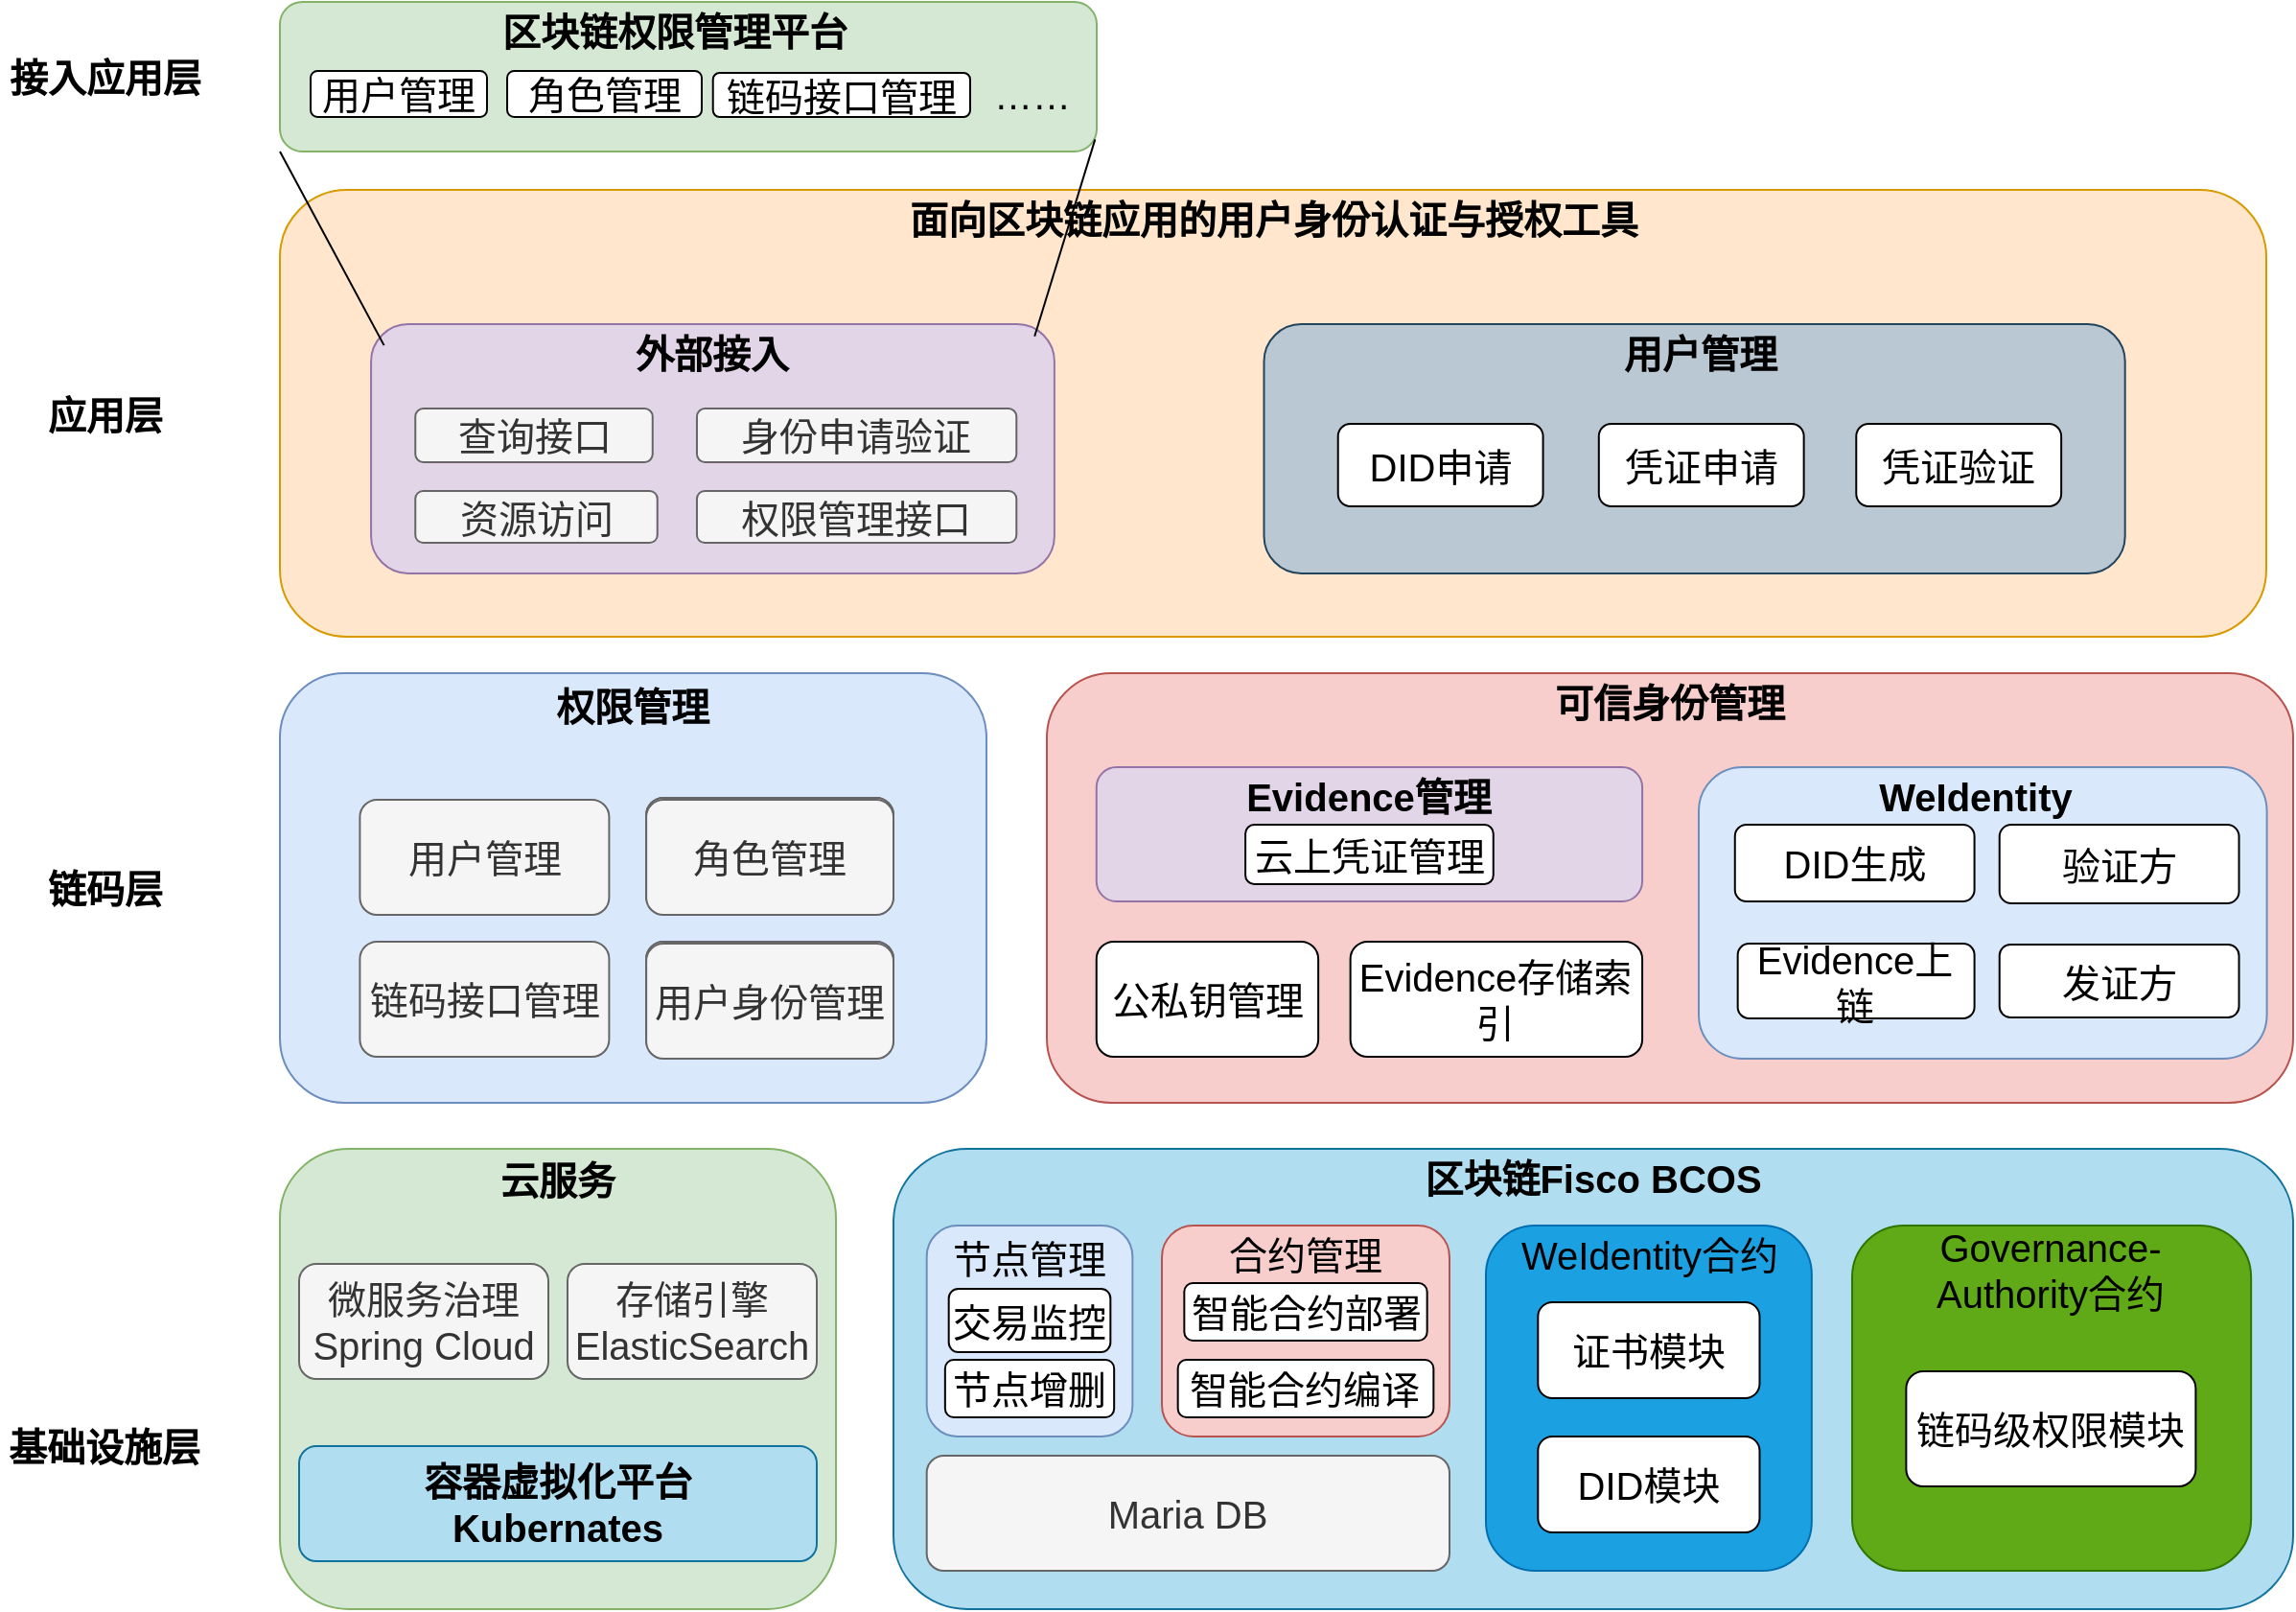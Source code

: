 <mxfile version="17.4.6" type="github">
  <diagram id="CHTWvZ9OObj7_jBJQ946" name="Page-1">
    <mxGraphModel dx="1727" dy="2273" grid="1" gridSize="10" guides="1" tooltips="1" connect="1" arrows="1" fold="1" page="1" pageScale="1" pageWidth="827" pageHeight="1169" math="0" shadow="0">
      <root>
        <mxCell id="0" />
        <mxCell id="1" parent="0" />
        <mxCell id="BYqKNGFPrdksZqyR5QS9-35" value="" style="group;fontSize=20;" parent="1" vertex="1" connectable="0">
          <mxGeometry x="400" y="520" width="290" height="240" as="geometry" />
        </mxCell>
        <mxCell id="BYqKNGFPrdksZqyR5QS9-1" value="" style="rounded=1;whiteSpace=wrap;html=1;fillColor=#d5e8d4;strokeColor=#82b366;fontSize=20;" parent="BYqKNGFPrdksZqyR5QS9-35" vertex="1">
          <mxGeometry width="290" height="240" as="geometry" />
        </mxCell>
        <mxCell id="BYqKNGFPrdksZqyR5QS9-3" value="&lt;b style=&quot;font-size: 20px;&quot;&gt;云服务&lt;/b&gt;" style="text;html=1;strokeColor=none;fillColor=none;align=center;verticalAlign=middle;whiteSpace=wrap;rounded=0;fontSize=20;" parent="BYqKNGFPrdksZqyR5QS9-35" vertex="1">
          <mxGeometry x="110" y="1" width="70" height="30" as="geometry" />
        </mxCell>
        <mxCell id="BYqKNGFPrdksZqyR5QS9-4" value="微服务治理&lt;br style=&quot;font-size: 20px;&quot;&gt;Spring Cloud" style="rounded=1;whiteSpace=wrap;html=1;fillColor=#f5f5f5;fontColor=#333333;strokeColor=#666666;fontSize=20;" parent="BYqKNGFPrdksZqyR5QS9-35" vertex="1">
          <mxGeometry x="10" y="60" width="130" height="60" as="geometry" />
        </mxCell>
        <mxCell id="BYqKNGFPrdksZqyR5QS9-5" value="存储引擎&lt;br style=&quot;font-size: 20px;&quot;&gt;ElasticSearch" style="rounded=1;whiteSpace=wrap;html=1;fillColor=#f5f5f5;fontColor=#333333;strokeColor=#666666;fontSize=20;" parent="BYqKNGFPrdksZqyR5QS9-35" vertex="1">
          <mxGeometry x="150" y="60" width="130" height="60" as="geometry" />
        </mxCell>
        <mxCell id="BYqKNGFPrdksZqyR5QS9-6" value="&lt;b style=&quot;font-size: 20px;&quot;&gt;容器虚拟化平台&lt;br style=&quot;font-size: 20px;&quot;&gt;Kubernates&lt;/b&gt;" style="rounded=1;whiteSpace=wrap;html=1;fillColor=#b1ddf0;strokeColor=#10739e;fontSize=20;" parent="BYqKNGFPrdksZqyR5QS9-35" vertex="1">
          <mxGeometry x="10" y="155" width="270" height="60" as="geometry" />
        </mxCell>
        <mxCell id="BYqKNGFPrdksZqyR5QS9-38" value="" style="group;fontSize=20;" parent="1" vertex="1" connectable="0">
          <mxGeometry x="720" y="520" width="730" height="240" as="geometry" />
        </mxCell>
        <mxCell id="BYqKNGFPrdksZqyR5QS9-2" value="" style="rounded=1;whiteSpace=wrap;html=1;arcSize=16;fillColor=#b1ddf0;strokeColor=#10739e;fontSize=20;" parent="BYqKNGFPrdksZqyR5QS9-38" vertex="1">
          <mxGeometry width="730" height="240" as="geometry" />
        </mxCell>
        <mxCell id="BYqKNGFPrdksZqyR5QS9-8" value="Maria DB" style="rounded=1;whiteSpace=wrap;html=1;fillColor=#f5f5f5;fontColor=#333333;strokeColor=#666666;fontSize=20;" parent="BYqKNGFPrdksZqyR5QS9-38" vertex="1">
          <mxGeometry x="17.34" y="160" width="272.66" height="60" as="geometry" />
        </mxCell>
        <mxCell id="BYqKNGFPrdksZqyR5QS9-13" value="&lt;b style=&quot;font-size: 20px;&quot;&gt;区块链Fisco BCOS&lt;/b&gt;" style="text;html=1;strokeColor=none;fillColor=none;align=center;verticalAlign=middle;whiteSpace=wrap;rounded=0;fontSize=20;" parent="BYqKNGFPrdksZqyR5QS9-38" vertex="1">
          <mxGeometry x="274.81" width="180.37" height="30" as="geometry" />
        </mxCell>
        <mxCell id="BYqKNGFPrdksZqyR5QS9-25" value="" style="group;fontSize=20;" parent="BYqKNGFPrdksZqyR5QS9-38" vertex="1" connectable="0">
          <mxGeometry x="17.34" y="40" width="122.66" height="110" as="geometry" />
        </mxCell>
        <mxCell id="BYqKNGFPrdksZqyR5QS9-14" value="" style="rounded=1;whiteSpace=wrap;html=1;fillColor=#dae8fc;strokeColor=#6c8ebf;fontSize=20;" parent="BYqKNGFPrdksZqyR5QS9-25" vertex="1">
          <mxGeometry width="107.328" height="110" as="geometry" />
        </mxCell>
        <mxCell id="BYqKNGFPrdksZqyR5QS9-20" value="节点管理" style="text;html=1;strokeColor=none;fillColor=none;align=center;verticalAlign=middle;whiteSpace=wrap;rounded=0;container=1;fontSize=20;" parent="BYqKNGFPrdksZqyR5QS9-25" vertex="1">
          <mxGeometry x="7.666" width="91.995" height="33" as="geometry">
            <mxRectangle y="10" width="80" height="20" as="alternateBounds" />
          </mxGeometry>
        </mxCell>
        <mxCell id="BYqKNGFPrdksZqyR5QS9-23" value="交易监控" style="rounded=1;whiteSpace=wrap;html=1;fontSize=20;" parent="BYqKNGFPrdksZqyR5QS9-25" vertex="1">
          <mxGeometry x="11.499" y="33" width="84.329" height="33" as="geometry" />
        </mxCell>
        <mxCell id="BYqKNGFPrdksZqyR5QS9-24" value="节点增删" style="rounded=1;whiteSpace=wrap;html=1;fontSize=20;" parent="BYqKNGFPrdksZqyR5QS9-25" vertex="1">
          <mxGeometry x="9.583" y="70" width="88.162" height="30" as="geometry" />
        </mxCell>
        <mxCell id="BYqKNGFPrdksZqyR5QS9-29" value="" style="group;fontSize=20;" parent="BYqKNGFPrdksZqyR5QS9-38" vertex="1" connectable="0">
          <mxGeometry x="140" y="40" width="150" height="110" as="geometry" />
        </mxCell>
        <mxCell id="BYqKNGFPrdksZqyR5QS9-10" value="" style="rounded=1;whiteSpace=wrap;html=1;fillColor=#f8cecc;strokeColor=#b85450;fontSize=20;" parent="BYqKNGFPrdksZqyR5QS9-29" vertex="1">
          <mxGeometry width="150" height="110" as="geometry" />
        </mxCell>
        <mxCell id="BYqKNGFPrdksZqyR5QS9-21" value="合约管理" style="text;html=1;strokeColor=none;fillColor=none;align=center;verticalAlign=middle;whiteSpace=wrap;rounded=0;fontSize=20;" parent="BYqKNGFPrdksZqyR5QS9-29" vertex="1">
          <mxGeometry x="25.0" width="100.0" height="30" as="geometry" />
        </mxCell>
        <mxCell id="BYqKNGFPrdksZqyR5QS9-27" value="智能合约部署" style="rounded=1;whiteSpace=wrap;html=1;fontSize=20;" parent="BYqKNGFPrdksZqyR5QS9-29" vertex="1">
          <mxGeometry x="11.667" y="30" width="126.667" height="30" as="geometry" />
        </mxCell>
        <mxCell id="BYqKNGFPrdksZqyR5QS9-28" value="智能合约编译" style="rounded=1;whiteSpace=wrap;html=1;fontSize=20;" parent="BYqKNGFPrdksZqyR5QS9-29" vertex="1">
          <mxGeometry x="8.333" y="70" width="133.333" height="30" as="geometry" />
        </mxCell>
        <mxCell id="w4gFK586czvBHo5FSYM7-6" value="" style="group" vertex="1" connectable="0" parent="BYqKNGFPrdksZqyR5QS9-38">
          <mxGeometry x="309" y="40" width="169.91" height="180" as="geometry" />
        </mxCell>
        <mxCell id="BYqKNGFPrdksZqyR5QS9-9" value="" style="rounded=1;whiteSpace=wrap;html=1;fillColor=#1ba1e2;fontColor=#ffffff;strokeColor=#006EAF;fontSize=20;" parent="w4gFK586czvBHo5FSYM7-6" vertex="1">
          <mxGeometry width="169.91" height="180" as="geometry" />
        </mxCell>
        <mxCell id="BYqKNGFPrdksZqyR5QS9-18" value="DID模块" style="rounded=1;whiteSpace=wrap;html=1;fontSize=20;" parent="w4gFK586czvBHo5FSYM7-6" vertex="1">
          <mxGeometry x="27.152" y="110" width="115.596" height="50" as="geometry" />
        </mxCell>
        <mxCell id="BYqKNGFPrdksZqyR5QS9-17" value="证书模块" style="rounded=1;whiteSpace=wrap;html=1;fontSize=20;" parent="w4gFK586czvBHo5FSYM7-6" vertex="1">
          <mxGeometry x="27.152" y="40" width="115.596" height="50" as="geometry" />
        </mxCell>
        <mxCell id="BYqKNGFPrdksZqyR5QS9-15" value="WeIdentity合约" style="text;html=1;strokeColor=none;fillColor=none;align=center;verticalAlign=middle;whiteSpace=wrap;rounded=0;fontSize=20;" parent="w4gFK586czvBHo5FSYM7-6" vertex="1">
          <mxGeometry x="16.56" width="136.79" height="30" as="geometry" />
        </mxCell>
        <mxCell id="BYqKNGFPrdksZqyR5QS9-39" value="&lt;b style=&quot;font-size: 20px;&quot;&gt;基础设施层&lt;/b&gt;" style="text;html=1;strokeColor=none;fillColor=none;align=center;verticalAlign=middle;whiteSpace=wrap;rounded=0;fontSize=20;" parent="1" vertex="1">
          <mxGeometry x="257" y="660" width="103" height="30" as="geometry" />
        </mxCell>
        <mxCell id="BYqKNGFPrdksZqyR5QS9-59" value="" style="group;fontSize=20;" parent="1" vertex="1" connectable="0">
          <mxGeometry x="800" y="272" width="650" height="224" as="geometry" />
        </mxCell>
        <mxCell id="BYqKNGFPrdksZqyR5QS9-45" value="" style="rounded=1;whiteSpace=wrap;html=1;fillColor=#f8cecc;strokeColor=#b85450;fontSize=20;" parent="BYqKNGFPrdksZqyR5QS9-59" vertex="1">
          <mxGeometry width="650.0" height="224" as="geometry" />
        </mxCell>
        <mxCell id="BYqKNGFPrdksZqyR5QS9-40" value="&lt;b style=&quot;font-size: 20px;&quot;&gt;可信身份管理&lt;/b&gt;" style="text;html=1;strokeColor=none;fillColor=none;align=center;verticalAlign=middle;whiteSpace=wrap;rounded=0;fontSize=20;" parent="BYqKNGFPrdksZqyR5QS9-59" vertex="1">
          <mxGeometry x="263.96" width="122.08" height="30" as="geometry" />
        </mxCell>
        <mxCell id="BYqKNGFPrdksZqyR5QS9-57" value="" style="group;fontSize=20;" parent="BYqKNGFPrdksZqyR5QS9-59" vertex="1" connectable="0">
          <mxGeometry x="340" y="49" width="296.3" height="152" as="geometry" />
        </mxCell>
        <mxCell id="BYqKNGFPrdksZqyR5QS9-51" value="" style="rounded=1;whiteSpace=wrap;html=1;fillColor=#dae8fc;strokeColor=#6c8ebf;fontSize=20;" parent="BYqKNGFPrdksZqyR5QS9-57" vertex="1">
          <mxGeometry width="296.3" height="152" as="geometry" />
        </mxCell>
        <mxCell id="BYqKNGFPrdksZqyR5QS9-44" value="&lt;b style=&quot;font-size: 20px;&quot;&gt;WeIdentity&lt;/b&gt;" style="text;html=1;strokeColor=none;fillColor=none;align=center;verticalAlign=middle;whiteSpace=wrap;rounded=0;fontSize=20;" parent="BYqKNGFPrdksZqyR5QS9-57" vertex="1">
          <mxGeometry x="100.945" width="87.147" height="30" as="geometry" />
        </mxCell>
        <mxCell id="BYqKNGFPrdksZqyR5QS9-52" value="DID生成" style="rounded=1;whiteSpace=wrap;html=1;fontSize=20;" parent="BYqKNGFPrdksZqyR5QS9-57" vertex="1">
          <mxGeometry x="18.882" y="30" width="124.911" height="40" as="geometry" />
        </mxCell>
        <mxCell id="BYqKNGFPrdksZqyR5QS9-53" value="验证方" style="rounded=1;whiteSpace=wrap;html=1;fontSize=20;" parent="BYqKNGFPrdksZqyR5QS9-57" vertex="1">
          <mxGeometry x="156.865" y="30" width="124.911" height="41" as="geometry" />
        </mxCell>
        <mxCell id="BYqKNGFPrdksZqyR5QS9-54" value="发证方" style="rounded=1;whiteSpace=wrap;html=1;fontSize=20;" parent="BYqKNGFPrdksZqyR5QS9-57" vertex="1">
          <mxGeometry x="156.865" y="92.5" width="124.911" height="38" as="geometry" />
        </mxCell>
        <mxCell id="BYqKNGFPrdksZqyR5QS9-55" value="Evidence上链" style="rounded=1;whiteSpace=wrap;html=1;fontSize=20;" parent="BYqKNGFPrdksZqyR5QS9-57" vertex="1">
          <mxGeometry x="20.334" y="92" width="123.458" height="39" as="geometry" />
        </mxCell>
        <mxCell id="BYqKNGFPrdksZqyR5QS9-58" value="" style="group;fontSize=20;" parent="BYqKNGFPrdksZqyR5QS9-59" vertex="1" connectable="0">
          <mxGeometry x="25.878" y="49" width="284.66" height="151" as="geometry" />
        </mxCell>
        <mxCell id="BYqKNGFPrdksZqyR5QS9-49" value="Evidence存储索引" style="rounded=1;whiteSpace=wrap;html=1;fontSize=20;" parent="BYqKNGFPrdksZqyR5QS9-58" vertex="1">
          <mxGeometry x="132.436" y="91" width="152.225" height="60" as="geometry" />
        </mxCell>
        <mxCell id="BYqKNGFPrdksZqyR5QS9-50" value="" style="group;fontSize=20;" parent="BYqKNGFPrdksZqyR5QS9-58" vertex="1" connectable="0">
          <mxGeometry width="284.66" height="70" as="geometry" />
        </mxCell>
        <mxCell id="BYqKNGFPrdksZqyR5QS9-11" value="" style="rounded=1;whiteSpace=wrap;html=1;fillColor=#e1d5e7;strokeColor=#9673a6;fontSize=20;" parent="BYqKNGFPrdksZqyR5QS9-50" vertex="1">
          <mxGeometry width="284.66" height="70" as="geometry" />
        </mxCell>
        <mxCell id="BYqKNGFPrdksZqyR5QS9-43" value="&lt;b style=&quot;font-size: 20px;&quot;&gt;Evidence管理&lt;/b&gt;" style="text;html=1;strokeColor=none;fillColor=none;align=center;verticalAlign=middle;whiteSpace=wrap;rounded=0;fontSize=20;" parent="BYqKNGFPrdksZqyR5QS9-50" vertex="1">
          <mxGeometry x="77.29" width="130.08" height="30" as="geometry" />
        </mxCell>
        <mxCell id="BYqKNGFPrdksZqyR5QS9-46" value="云上凭证管理" style="rounded=1;whiteSpace=wrap;html=1;fontSize=20;" parent="BYqKNGFPrdksZqyR5QS9-50" vertex="1">
          <mxGeometry x="77.67" y="30" width="129.32" height="31" as="geometry" />
        </mxCell>
        <mxCell id="BYqKNGFPrdksZqyR5QS9-48" value="公私钥管理" style="rounded=1;whiteSpace=wrap;html=1;fontSize=20;" parent="BYqKNGFPrdksZqyR5QS9-58" vertex="1">
          <mxGeometry y="91" width="115.691" height="60" as="geometry" />
        </mxCell>
        <mxCell id="BYqKNGFPrdksZqyR5QS9-71" value="&lt;b style=&quot;font-size: 20px;&quot;&gt;链码层&lt;/b&gt;" style="text;html=1;strokeColor=none;fillColor=none;align=center;verticalAlign=middle;whiteSpace=wrap;rounded=0;fontSize=20;" parent="1" vertex="1">
          <mxGeometry x="276.5" y="369" width="64" height="30" as="geometry" />
        </mxCell>
        <mxCell id="BYqKNGFPrdksZqyR5QS9-73" value="&lt;b style=&quot;font-size: 20px;&quot;&gt;应用层&lt;/b&gt;" style="text;html=1;strokeColor=none;fillColor=none;align=center;verticalAlign=middle;whiteSpace=wrap;rounded=0;fontSize=20;" parent="1" vertex="1">
          <mxGeometry x="273.5" y="121.5" width="70" height="30" as="geometry" />
        </mxCell>
        <mxCell id="BYqKNGFPrdksZqyR5QS9-75" value="&lt;b style=&quot;font-size: 20px;&quot;&gt;接入应用层&lt;/b&gt;" style="text;html=1;strokeColor=none;fillColor=none;align=center;verticalAlign=middle;whiteSpace=wrap;rounded=0;fontSize=20;" parent="1" vertex="1">
          <mxGeometry x="254.5" y="-54" width="108" height="30" as="geometry" />
        </mxCell>
        <mxCell id="BYqKNGFPrdksZqyR5QS9-82" value="" style="group;fontSize=20;" parent="1" vertex="1" connectable="0">
          <mxGeometry x="400" y="-78" width="426" height="78" as="geometry" />
        </mxCell>
        <mxCell id="BYqKNGFPrdksZqyR5QS9-74" value="" style="rounded=1;whiteSpace=wrap;html=1;fillColor=#d5e8d4;strokeColor=#82b366;fontSize=20;" parent="BYqKNGFPrdksZqyR5QS9-82" vertex="1">
          <mxGeometry width="426" height="78" as="geometry" />
        </mxCell>
        <mxCell id="BYqKNGFPrdksZqyR5QS9-76" value="&lt;b style=&quot;font-size: 20px;&quot;&gt;区块链权限管理平台&lt;/b&gt;" style="text;html=1;strokeColor=none;fillColor=none;align=center;verticalAlign=middle;whiteSpace=wrap;rounded=0;fontSize=20;" parent="BYqKNGFPrdksZqyR5QS9-82" vertex="1">
          <mxGeometry x="112.37" width="187.63" height="30" as="geometry" />
        </mxCell>
        <mxCell id="BYqKNGFPrdksZqyR5QS9-78" value="角色管理" style="rounded=1;whiteSpace=wrap;html=1;fontSize=20;" parent="BYqKNGFPrdksZqyR5QS9-82" vertex="1">
          <mxGeometry x="118.52" y="36" width="101.48" height="24" as="geometry" />
        </mxCell>
        <mxCell id="BYqKNGFPrdksZqyR5QS9-79" value="链码接口管理" style="rounded=1;whiteSpace=wrap;html=1;fontSize=20;" parent="BYqKNGFPrdksZqyR5QS9-82" vertex="1">
          <mxGeometry x="225.86" y="37" width="134.14" height="23" as="geometry" />
        </mxCell>
        <mxCell id="BYqKNGFPrdksZqyR5QS9-81" value="……" style="text;html=1;strokeColor=none;fillColor=none;align=center;verticalAlign=middle;whiteSpace=wrap;rounded=0;fontSize=20;" parent="BYqKNGFPrdksZqyR5QS9-82" vertex="1">
          <mxGeometry x="358.91" y="33" width="67.087" height="30" as="geometry" />
        </mxCell>
        <mxCell id="BYqKNGFPrdksZqyR5QS9-77" value="用户管理" style="rounded=1;whiteSpace=wrap;html=1;fontSize=20;" parent="BYqKNGFPrdksZqyR5QS9-82" vertex="1">
          <mxGeometry x="16" y="36" width="92" height="24" as="geometry" />
        </mxCell>
        <mxCell id="BYqKNGFPrdksZqyR5QS9-121" value="" style="group;fontSize=20;" parent="1" vertex="1" connectable="0">
          <mxGeometry x="400" y="20" width="1036" height="233" as="geometry" />
        </mxCell>
        <mxCell id="BYqKNGFPrdksZqyR5QS9-72" value="" style="rounded=1;whiteSpace=wrap;html=1;fillColor=#ffe6cc;strokeColor=#d79b00;fontSize=20;" parent="BYqKNGFPrdksZqyR5QS9-121" vertex="1">
          <mxGeometry width="1036" height="233" as="geometry" />
        </mxCell>
        <mxCell id="BYqKNGFPrdksZqyR5QS9-83" value="&lt;b style=&quot;font-size: 20px;&quot;&gt;面向区块链应用的用户身份认证与授权工具&lt;/b&gt;" style="text;html=1;strokeColor=none;fillColor=none;align=center;verticalAlign=middle;whiteSpace=wrap;rounded=0;fontSize=20;" parent="BYqKNGFPrdksZqyR5QS9-121" vertex="1">
          <mxGeometry x="321.61" width="392.79" height="30" as="geometry" />
        </mxCell>
        <mxCell id="BYqKNGFPrdksZqyR5QS9-93" value="" style="group;fontSize=20;" parent="BYqKNGFPrdksZqyR5QS9-121" vertex="1" connectable="0">
          <mxGeometry x="47.523" y="70" width="356.422" height="130" as="geometry" />
        </mxCell>
        <mxCell id="BYqKNGFPrdksZqyR5QS9-84" value="" style="rounded=1;whiteSpace=wrap;html=1;fillColor=#e1d5e7;strokeColor=#9673a6;fontSize=20;" parent="BYqKNGFPrdksZqyR5QS9-93" vertex="1">
          <mxGeometry width="356.422" height="130" as="geometry" />
        </mxCell>
        <mxCell id="BYqKNGFPrdksZqyR5QS9-85" value="&lt;b style=&quot;font-size: 20px;&quot;&gt;外部接入&lt;/b&gt;" style="text;html=1;strokeColor=none;fillColor=none;align=center;verticalAlign=middle;whiteSpace=wrap;rounded=0;fontSize=20;" parent="BYqKNGFPrdksZqyR5QS9-93" vertex="1">
          <mxGeometry x="128.708" width="99.006" height="30" as="geometry" />
        </mxCell>
        <mxCell id="BYqKNGFPrdksZqyR5QS9-88" value="查询接口" style="rounded=1;whiteSpace=wrap;html=1;fillColor=#f5f5f5;fontColor=#333333;strokeColor=#666666;fontSize=20;" parent="BYqKNGFPrdksZqyR5QS9-93" vertex="1">
          <mxGeometry x="23.101" y="44" width="123.758" height="28" as="geometry" />
        </mxCell>
        <mxCell id="BYqKNGFPrdksZqyR5QS9-89" value="身份申请验证" style="rounded=1;whiteSpace=wrap;html=1;fillColor=#f5f5f5;fontColor=#333333;strokeColor=#666666;fontSize=20;" parent="BYqKNGFPrdksZqyR5QS9-93" vertex="1">
          <mxGeometry x="169.96" y="44" width="166.66" height="28" as="geometry" />
        </mxCell>
        <mxCell id="BYqKNGFPrdksZqyR5QS9-90" value="资源访问" style="rounded=1;whiteSpace=wrap;html=1;fillColor=#f5f5f5;fontColor=#333333;strokeColor=#666666;fontSize=20;" parent="BYqKNGFPrdksZqyR5QS9-93" vertex="1">
          <mxGeometry x="23.101" y="87" width="126.233" height="27" as="geometry" />
        </mxCell>
        <mxCell id="BYqKNGFPrdksZqyR5QS9-91" value="权限管理接口" style="rounded=1;whiteSpace=wrap;html=1;fillColor=#f5f5f5;fontColor=#333333;strokeColor=#666666;fontSize=20;" parent="BYqKNGFPrdksZqyR5QS9-93" vertex="1">
          <mxGeometry x="169.96" y="87" width="166.66" height="27" as="geometry" />
        </mxCell>
        <mxCell id="BYqKNGFPrdksZqyR5QS9-96" value="" style="rounded=1;whiteSpace=wrap;html=1;fillColor=#bac8d3;strokeColor=#23445d;fontSize=20;" parent="BYqKNGFPrdksZqyR5QS9-121" vertex="1">
          <mxGeometry x="513.248" y="70" width="449.092" height="130" as="geometry" />
        </mxCell>
        <mxCell id="BYqKNGFPrdksZqyR5QS9-97" value="&lt;b style=&quot;font-size: 20px;&quot;&gt;用户管理&lt;/b&gt;" style="text;html=1;strokeColor=none;fillColor=none;align=center;verticalAlign=middle;whiteSpace=wrap;rounded=0;fontSize=20;" parent="BYqKNGFPrdksZqyR5QS9-121" vertex="1">
          <mxGeometry x="697.399" y="70" width="87.917" height="30" as="geometry" />
        </mxCell>
        <mxCell id="fW6Bg58dKo-5TQdi1yOE-1" value="DID申请" style="rounded=1;whiteSpace=wrap;html=1;fontSize=20;" parent="BYqKNGFPrdksZqyR5QS9-121" vertex="1">
          <mxGeometry x="551.86" y="122" width="106.927" height="43" as="geometry" />
        </mxCell>
        <mxCell id="fW6Bg58dKo-5TQdi1yOE-4" value="凭证申请" style="rounded=1;whiteSpace=wrap;html=1;fontSize=20;" parent="BYqKNGFPrdksZqyR5QS9-121" vertex="1">
          <mxGeometry x="687.894" y="122" width="106.927" height="43" as="geometry" />
        </mxCell>
        <mxCell id="fW6Bg58dKo-5TQdi1yOE-5" value="凭证验证" style="rounded=1;whiteSpace=wrap;html=1;fontSize=20;" parent="BYqKNGFPrdksZqyR5QS9-121" vertex="1">
          <mxGeometry x="822.147" y="122" width="106.927" height="43" as="geometry" />
        </mxCell>
        <mxCell id="BYqKNGFPrdksZqyR5QS9-95" value="" style="endArrow=none;html=1;rounded=0;entryX=0.019;entryY=0.085;entryDx=0;entryDy=0;entryPerimeter=0;fontSize=20;exitX=0;exitY=1;exitDx=0;exitDy=0;" parent="1" target="BYqKNGFPrdksZqyR5QS9-84" edge="1" source="BYqKNGFPrdksZqyR5QS9-74">
          <mxGeometry width="50" height="50" relative="1" as="geometry">
            <mxPoint x="510" y="-17" as="sourcePoint" />
            <mxPoint x="544" y="-279" as="targetPoint" />
          </mxGeometry>
        </mxCell>
        <mxCell id="BYqKNGFPrdksZqyR5QS9-94" value="" style="endArrow=none;html=1;rounded=0;entryX=0.998;entryY=0.919;entryDx=0;entryDy=0;entryPerimeter=0;exitX=0.971;exitY=0.049;exitDx=0;exitDy=0;exitPerimeter=0;fontSize=20;" parent="1" source="BYqKNGFPrdksZqyR5QS9-84" target="BYqKNGFPrdksZqyR5QS9-74" edge="1">
          <mxGeometry width="50" height="50" relative="1" as="geometry">
            <mxPoint x="834" y="50" as="sourcePoint" />
            <mxPoint x="884" as="targetPoint" />
          </mxGeometry>
        </mxCell>
        <mxCell id="w4gFK586czvBHo5FSYM7-7" value="" style="group" vertex="1" connectable="0" parent="1">
          <mxGeometry x="1219.997" y="560" width="208.073" height="180" as="geometry" />
        </mxCell>
        <mxCell id="BYqKNGFPrdksZqyR5QS9-12" value="" style="rounded=1;whiteSpace=wrap;html=1;fillColor=#60a917;fontColor=#ffffff;strokeColor=#2D7600;fontSize=20;" parent="w4gFK586czvBHo5FSYM7-7" vertex="1">
          <mxGeometry width="208.073" height="180" as="geometry" />
        </mxCell>
        <mxCell id="BYqKNGFPrdksZqyR5QS9-34" value="链码级权限模块" style="rounded=1;whiteSpace=wrap;html=1;fontSize=20;" parent="w4gFK586czvBHo5FSYM7-7" vertex="1">
          <mxGeometry x="28.193" y="76" width="151" height="60" as="geometry" />
        </mxCell>
        <mxCell id="BYqKNGFPrdksZqyR5QS9-16" value="Governance-Authority合约" style="text;html=1;strokeColor=none;fillColor=none;align=center;verticalAlign=middle;whiteSpace=wrap;rounded=0;fontSize=20;" parent="w4gFK586czvBHo5FSYM7-7" vertex="1">
          <mxGeometry x="16.999" y="8" width="173.394" height="30" as="geometry" />
        </mxCell>
        <mxCell id="w4gFK586czvBHo5FSYM7-16" value="" style="group" vertex="1" connectable="0" parent="1">
          <mxGeometry x="380" y="272" width="388.5" height="234" as="geometry" />
        </mxCell>
        <mxCell id="BYqKNGFPrdksZqyR5QS9-42" value="" style="rounded=1;whiteSpace=wrap;html=1;fillColor=#dae8fc;strokeColor=#6c8ebf;fontSize=20;" parent="w4gFK586czvBHo5FSYM7-16" vertex="1">
          <mxGeometry x="20" width="368.5" height="224" as="geometry" />
        </mxCell>
        <mxCell id="BYqKNGFPrdksZqyR5QS9-70" value="" style="group;fontSize=20;" parent="w4gFK586czvBHo5FSYM7-16" vertex="1" connectable="0">
          <mxGeometry y="10" width="368.5" height="224" as="geometry" />
        </mxCell>
        <mxCell id="BYqKNGFPrdksZqyR5QS9-68" value="" style="group;fontSize=20;" parent="BYqKNGFPrdksZqyR5QS9-70" vertex="1" connectable="0">
          <mxGeometry x="61.7" y="56" width="353.607" height="172" as="geometry" />
        </mxCell>
        <mxCell id="w4gFK586czvBHo5FSYM7-8" value="" style="group" vertex="1" connectable="0" parent="BYqKNGFPrdksZqyR5QS9-68">
          <mxGeometry width="278.3" height="134" as="geometry" />
        </mxCell>
        <mxCell id="w4gFK586czvBHo5FSYM7-9" value="用户身份管理" style="rounded=1;whiteSpace=wrap;html=1;fillColor=#f5f5f5;fontColor=#333333;strokeColor=#666666;fontSize=20;" vertex="1" parent="w4gFK586czvBHo5FSYM7-8">
          <mxGeometry x="149.36" y="74" width="128.94" height="60" as="geometry" />
        </mxCell>
        <mxCell id="w4gFK586czvBHo5FSYM7-10" value="角色管理" style="rounded=1;whiteSpace=wrap;html=1;fillColor=#f5f5f5;fontColor=#333333;strokeColor=#666666;fontSize=20;" vertex="1" parent="w4gFK586czvBHo5FSYM7-8">
          <mxGeometry x="149.36" y="-1" width="128.94" height="60" as="geometry" />
        </mxCell>
        <mxCell id="w4gFK586czvBHo5FSYM7-11" value="&lt;b style=&quot;font-size: 20px;&quot;&gt;权限管理&lt;/b&gt;" style="text;html=1;strokeColor=none;fillColor=none;align=center;verticalAlign=middle;whiteSpace=wrap;rounded=0;fontSize=20;" vertex="1" parent="w4gFK586czvBHo5FSYM7-8">
          <mxGeometry x="97.55" y="-64" width="90" height="30" as="geometry" />
        </mxCell>
        <mxCell id="w4gFK586czvBHo5FSYM7-15" value="" style="group" vertex="1" connectable="0" parent="w4gFK586czvBHo5FSYM7-8">
          <mxGeometry y="-64" width="278.3" height="198" as="geometry" />
        </mxCell>
        <mxCell id="BYqKNGFPrdksZqyR5QS9-61" value="用户管理" style="rounded=1;whiteSpace=wrap;html=1;fillColor=#f5f5f5;fontColor=#333333;strokeColor=#666666;fontSize=20;" parent="w4gFK586czvBHo5FSYM7-15" vertex="1">
          <mxGeometry y="64" width="130" height="60" as="geometry" />
        </mxCell>
        <mxCell id="BYqKNGFPrdksZqyR5QS9-63" value="链码接口管理" style="rounded=1;whiteSpace=wrap;html=1;fillColor=#f5f5f5;fontColor=#333333;strokeColor=#666666;fontSize=20;" parent="w4gFK586czvBHo5FSYM7-15" vertex="1">
          <mxGeometry y="138" width="130" height="60" as="geometry" />
        </mxCell>
        <mxCell id="w4gFK586czvBHo5FSYM7-12" value="用户身份管理" style="rounded=1;whiteSpace=wrap;html=1;fillColor=#f5f5f5;fontColor=#333333;strokeColor=#666666;fontSize=20;" vertex="1" parent="w4gFK586czvBHo5FSYM7-15">
          <mxGeometry x="149.36" y="138" width="128.94" height="60" as="geometry" />
        </mxCell>
        <mxCell id="w4gFK586czvBHo5FSYM7-13" value="角色管理" style="rounded=1;whiteSpace=wrap;html=1;fillColor=#f5f5f5;fontColor=#333333;strokeColor=#666666;fontSize=20;" vertex="1" parent="w4gFK586czvBHo5FSYM7-15">
          <mxGeometry x="149.36" y="63" width="128.94" height="60" as="geometry" />
        </mxCell>
        <mxCell id="BYqKNGFPrdksZqyR5QS9-65" value="用户身份管理" style="rounded=1;whiteSpace=wrap;html=1;fillColor=#f5f5f5;fontColor=#333333;strokeColor=#666666;fontSize=20;" parent="BYqKNGFPrdksZqyR5QS9-70" vertex="1">
          <mxGeometry x="211.06" y="131" width="128.94" height="60" as="geometry" />
        </mxCell>
        <mxCell id="BYqKNGFPrdksZqyR5QS9-62" value="角色管理" style="rounded=1;whiteSpace=wrap;html=1;fillColor=#f5f5f5;fontColor=#333333;strokeColor=#666666;fontSize=20;" parent="BYqKNGFPrdksZqyR5QS9-70" vertex="1">
          <mxGeometry x="211.06" y="56" width="128.94" height="60" as="geometry" />
        </mxCell>
      </root>
    </mxGraphModel>
  </diagram>
</mxfile>
